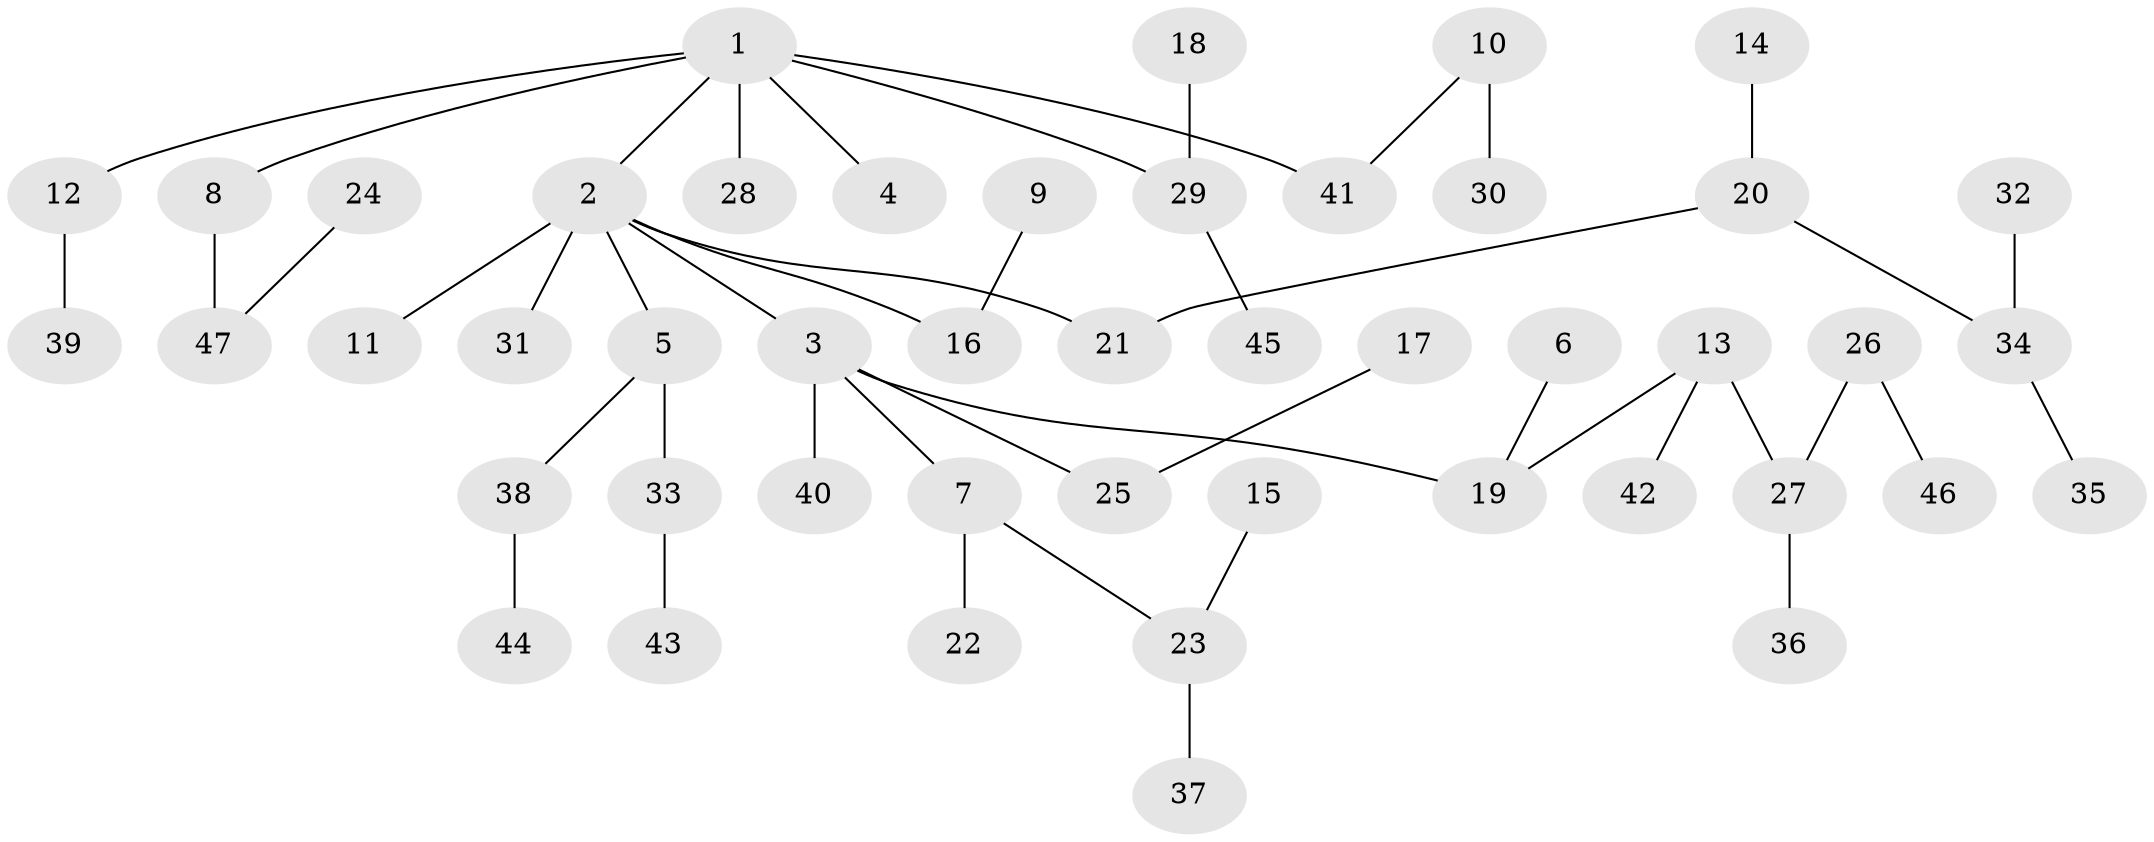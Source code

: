 // original degree distribution, {8: 0.01282051282051282, 1: 0.5, 7: 0.01282051282051282, 2: 0.24358974358974358, 3: 0.14102564102564102, 4: 0.07692307692307693, 5: 0.01282051282051282}
// Generated by graph-tools (version 1.1) at 2025/37/03/04/25 23:37:19]
// undirected, 47 vertices, 46 edges
graph export_dot {
  node [color=gray90,style=filled];
  1;
  2;
  3;
  4;
  5;
  6;
  7;
  8;
  9;
  10;
  11;
  12;
  13;
  14;
  15;
  16;
  17;
  18;
  19;
  20;
  21;
  22;
  23;
  24;
  25;
  26;
  27;
  28;
  29;
  30;
  31;
  32;
  33;
  34;
  35;
  36;
  37;
  38;
  39;
  40;
  41;
  42;
  43;
  44;
  45;
  46;
  47;
  1 -- 2 [weight=1.0];
  1 -- 4 [weight=1.0];
  1 -- 8 [weight=1.0];
  1 -- 12 [weight=1.0];
  1 -- 28 [weight=1.0];
  1 -- 29 [weight=1.0];
  1 -- 41 [weight=1.0];
  2 -- 3 [weight=1.0];
  2 -- 5 [weight=1.0];
  2 -- 11 [weight=1.0];
  2 -- 16 [weight=1.0];
  2 -- 21 [weight=1.0];
  2 -- 31 [weight=1.0];
  3 -- 7 [weight=1.0];
  3 -- 19 [weight=1.0];
  3 -- 25 [weight=1.0];
  3 -- 40 [weight=1.0];
  5 -- 33 [weight=1.0];
  5 -- 38 [weight=1.0];
  6 -- 19 [weight=1.0];
  7 -- 22 [weight=1.0];
  7 -- 23 [weight=1.0];
  8 -- 47 [weight=1.0];
  9 -- 16 [weight=1.0];
  10 -- 30 [weight=1.0];
  10 -- 41 [weight=1.0];
  12 -- 39 [weight=1.0];
  13 -- 19 [weight=1.0];
  13 -- 27 [weight=1.0];
  13 -- 42 [weight=1.0];
  14 -- 20 [weight=1.0];
  15 -- 23 [weight=1.0];
  17 -- 25 [weight=1.0];
  18 -- 29 [weight=1.0];
  20 -- 21 [weight=1.0];
  20 -- 34 [weight=1.0];
  23 -- 37 [weight=1.0];
  24 -- 47 [weight=1.0];
  26 -- 27 [weight=1.0];
  26 -- 46 [weight=1.0];
  27 -- 36 [weight=1.0];
  29 -- 45 [weight=1.0];
  32 -- 34 [weight=1.0];
  33 -- 43 [weight=1.0];
  34 -- 35 [weight=1.0];
  38 -- 44 [weight=1.0];
}
